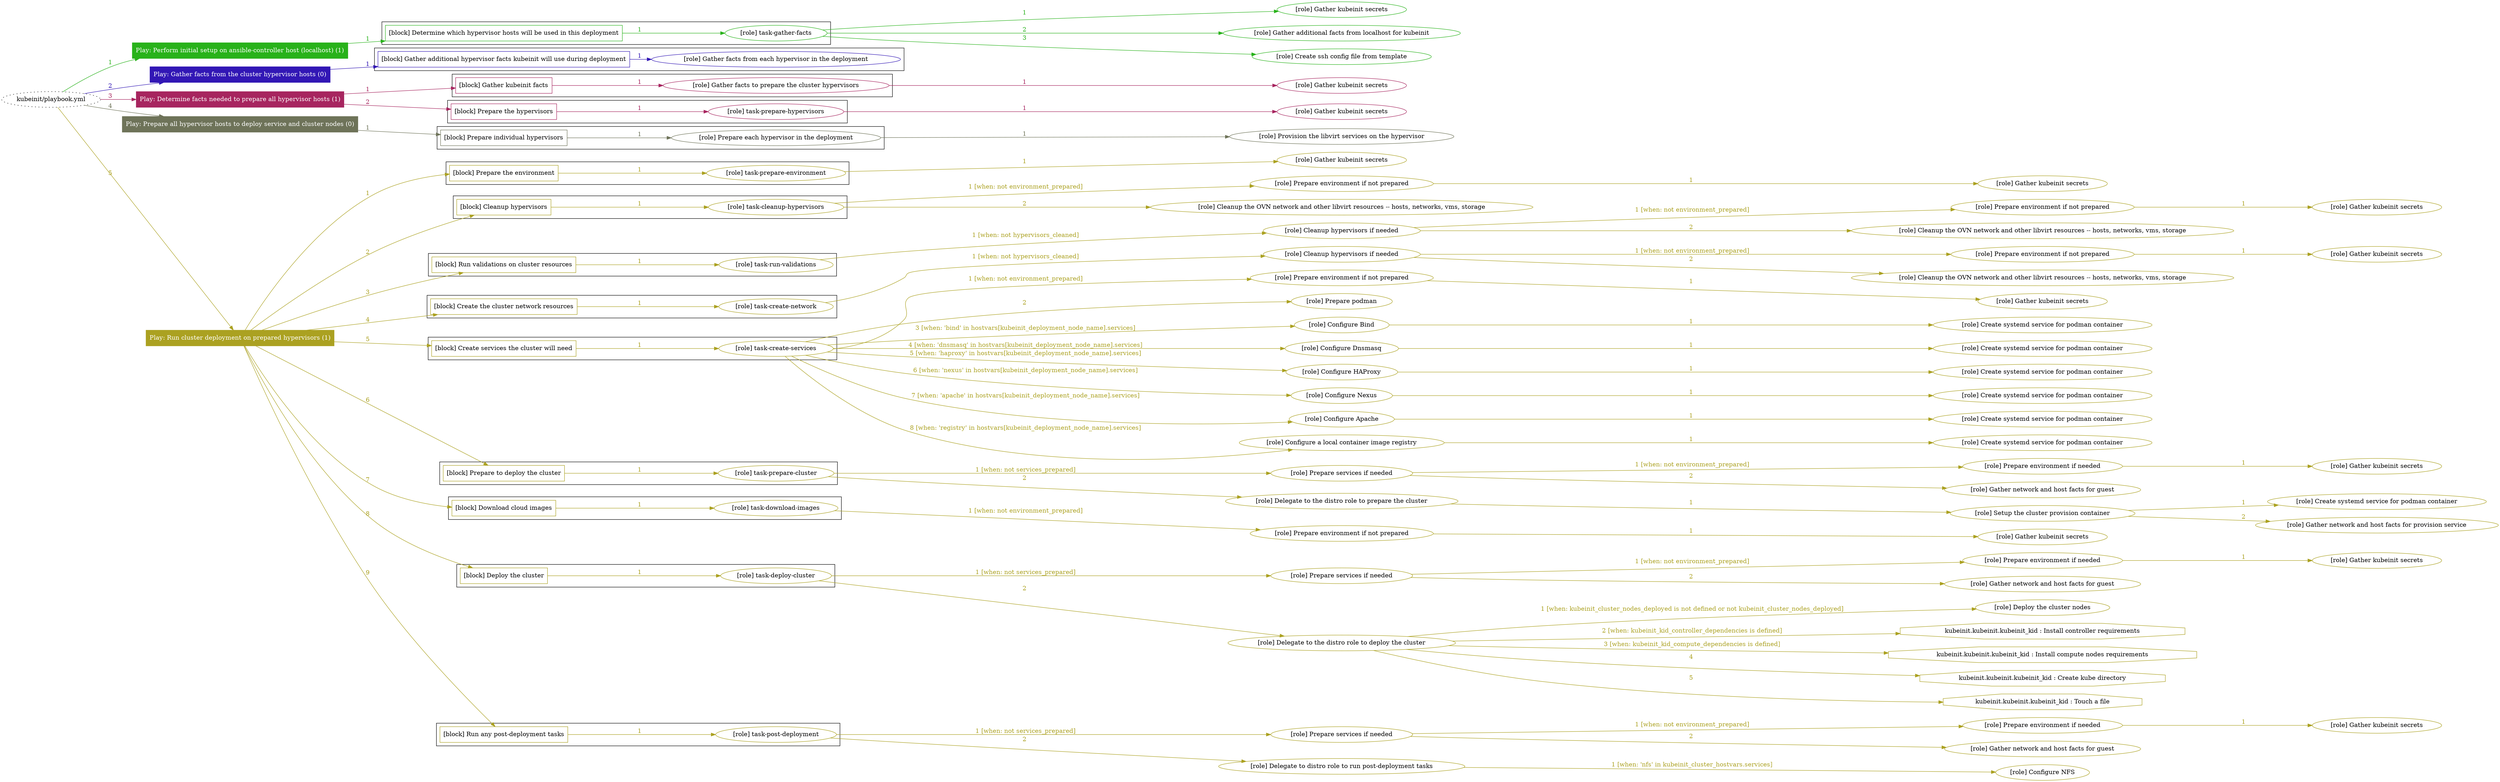 digraph {
	graph [concentrate=true ordering=in rankdir=LR ratio=fill]
	edge [esep=5 sep=10]
	"kubeinit/playbook.yml" [URL="/home/runner/work/kubeinit/kubeinit/kubeinit/playbook.yml" id=playbook_5b581096 style=dotted]
	play_78a9eec9 [label="Play: Perform initial setup on ansible-controller host (localhost) (1)" URL="/home/runner/work/kubeinit/kubeinit/kubeinit/playbook.yml" color="#28b21a" fontcolor="#ffffff" id=play_78a9eec9 shape=box style=filled tooltip=localhost]
	"kubeinit/playbook.yml" -> play_78a9eec9 [label="1 " color="#28b21a" fontcolor="#28b21a" id=edge_a016c6a4 labeltooltip="1 " tooltip="1 "]
	subgraph "Gather kubeinit secrets" {
		role_b3fc798d [label="[role] Gather kubeinit secrets" URL="/home/runner/.ansible/collections/ansible_collections/kubeinit/kubeinit/roles/kubeinit_prepare/tasks/build_hypervisors_group.yml" color="#28b21a" id=role_b3fc798d tooltip="Gather kubeinit secrets"]
	}
	subgraph "Gather additional facts from localhost for kubeinit" {
		role_6945c013 [label="[role] Gather additional facts from localhost for kubeinit" URL="/home/runner/.ansible/collections/ansible_collections/kubeinit/kubeinit/roles/kubeinit_prepare/tasks/build_hypervisors_group.yml" color="#28b21a" id=role_6945c013 tooltip="Gather additional facts from localhost for kubeinit"]
	}
	subgraph "Create ssh config file from template" {
		role_6b2ae412 [label="[role] Create ssh config file from template" URL="/home/runner/.ansible/collections/ansible_collections/kubeinit/kubeinit/roles/kubeinit_prepare/tasks/build_hypervisors_group.yml" color="#28b21a" id=role_6b2ae412 tooltip="Create ssh config file from template"]
	}
	subgraph "task-gather-facts" {
		role_506df568 [label="[role] task-gather-facts" URL="/home/runner/work/kubeinit/kubeinit/kubeinit/playbook.yml" color="#28b21a" id=role_506df568 tooltip="task-gather-facts"]
		role_506df568 -> role_b3fc798d [label="1 " color="#28b21a" fontcolor="#28b21a" id=edge_f0ff8aff labeltooltip="1 " tooltip="1 "]
		role_506df568 -> role_6945c013 [label="2 " color="#28b21a" fontcolor="#28b21a" id=edge_6ac52af3 labeltooltip="2 " tooltip="2 "]
		role_506df568 -> role_6b2ae412 [label="3 " color="#28b21a" fontcolor="#28b21a" id=edge_269cee48 labeltooltip="3 " tooltip="3 "]
	}
	subgraph "Play: Perform initial setup on ansible-controller host (localhost) (1)" {
		play_78a9eec9 -> block_12fb190a [label=1 color="#28b21a" fontcolor="#28b21a" id=edge_1ab3495e labeltooltip=1 tooltip=1]
		subgraph cluster_block_12fb190a {
			block_12fb190a [label="[block] Determine which hypervisor hosts will be used in this deployment" URL="/home/runner/work/kubeinit/kubeinit/kubeinit/playbook.yml" color="#28b21a" id=block_12fb190a labeltooltip="Determine which hypervisor hosts will be used in this deployment" shape=box tooltip="Determine which hypervisor hosts will be used in this deployment"]
			block_12fb190a -> role_506df568 [label="1 " color="#28b21a" fontcolor="#28b21a" id=edge_777e978f labeltooltip="1 " tooltip="1 "]
		}
	}
	play_96b5c7b7 [label="Play: Gather facts from the cluster hypervisor hosts (0)" URL="/home/runner/work/kubeinit/kubeinit/kubeinit/playbook.yml" color="#3217b5" fontcolor="#ffffff" id=play_96b5c7b7 shape=box style=filled tooltip="Play: Gather facts from the cluster hypervisor hosts (0)"]
	"kubeinit/playbook.yml" -> play_96b5c7b7 [label="2 " color="#3217b5" fontcolor="#3217b5" id=edge_1a54c20b labeltooltip="2 " tooltip="2 "]
	subgraph "Gather facts from each hypervisor in the deployment" {
		role_0e1d9a04 [label="[role] Gather facts from each hypervisor in the deployment" URL="/home/runner/work/kubeinit/kubeinit/kubeinit/playbook.yml" color="#3217b5" id=role_0e1d9a04 tooltip="Gather facts from each hypervisor in the deployment"]
	}
	subgraph "Play: Gather facts from the cluster hypervisor hosts (0)" {
		play_96b5c7b7 -> block_556bef47 [label=1 color="#3217b5" fontcolor="#3217b5" id=edge_f4711346 labeltooltip=1 tooltip=1]
		subgraph cluster_block_556bef47 {
			block_556bef47 [label="[block] Gather additional hypervisor facts kubeinit will use during deployment" URL="/home/runner/work/kubeinit/kubeinit/kubeinit/playbook.yml" color="#3217b5" id=block_556bef47 labeltooltip="Gather additional hypervisor facts kubeinit will use during deployment" shape=box tooltip="Gather additional hypervisor facts kubeinit will use during deployment"]
			block_556bef47 -> role_0e1d9a04 [label="1 " color="#3217b5" fontcolor="#3217b5" id=edge_07954cc4 labeltooltip="1 " tooltip="1 "]
		}
	}
	play_91d75635 [label="Play: Determine facts needed to prepare all hypervisor hosts (1)" URL="/home/runner/work/kubeinit/kubeinit/kubeinit/playbook.yml" color="#a7255f" fontcolor="#ffffff" id=play_91d75635 shape=box style=filled tooltip=localhost]
	"kubeinit/playbook.yml" -> play_91d75635 [label="3 " color="#a7255f" fontcolor="#a7255f" id=edge_55f5e4a4 labeltooltip="3 " tooltip="3 "]
	subgraph "Gather kubeinit secrets" {
		role_b28d72a4 [label="[role] Gather kubeinit secrets" URL="/home/runner/.ansible/collections/ansible_collections/kubeinit/kubeinit/roles/kubeinit_prepare/tasks/gather_kubeinit_facts.yml" color="#a7255f" id=role_b28d72a4 tooltip="Gather kubeinit secrets"]
	}
	subgraph "Gather facts to prepare the cluster hypervisors" {
		role_3467b866 [label="[role] Gather facts to prepare the cluster hypervisors" URL="/home/runner/work/kubeinit/kubeinit/kubeinit/playbook.yml" color="#a7255f" id=role_3467b866 tooltip="Gather facts to prepare the cluster hypervisors"]
		role_3467b866 -> role_b28d72a4 [label="1 " color="#a7255f" fontcolor="#a7255f" id=edge_017cc9dc labeltooltip="1 " tooltip="1 "]
	}
	subgraph "Gather kubeinit secrets" {
		role_3c7897e5 [label="[role] Gather kubeinit secrets" URL="/home/runner/.ansible/collections/ansible_collections/kubeinit/kubeinit/roles/kubeinit_prepare/tasks/gather_kubeinit_facts.yml" color="#a7255f" id=role_3c7897e5 tooltip="Gather kubeinit secrets"]
	}
	subgraph "task-prepare-hypervisors" {
		role_1484c580 [label="[role] task-prepare-hypervisors" URL="/home/runner/work/kubeinit/kubeinit/kubeinit/playbook.yml" color="#a7255f" id=role_1484c580 tooltip="task-prepare-hypervisors"]
		role_1484c580 -> role_3c7897e5 [label="1 " color="#a7255f" fontcolor="#a7255f" id=edge_9b420369 labeltooltip="1 " tooltip="1 "]
	}
	subgraph "Play: Determine facts needed to prepare all hypervisor hosts (1)" {
		play_91d75635 -> block_04d3ac9c [label=1 color="#a7255f" fontcolor="#a7255f" id=edge_909d2397 labeltooltip=1 tooltip=1]
		subgraph cluster_block_04d3ac9c {
			block_04d3ac9c [label="[block] Gather kubeinit facts" URL="/home/runner/work/kubeinit/kubeinit/kubeinit/playbook.yml" color="#a7255f" id=block_04d3ac9c labeltooltip="Gather kubeinit facts" shape=box tooltip="Gather kubeinit facts"]
			block_04d3ac9c -> role_3467b866 [label="1 " color="#a7255f" fontcolor="#a7255f" id=edge_5b531ee8 labeltooltip="1 " tooltip="1 "]
		}
		play_91d75635 -> block_0af37b8d [label=2 color="#a7255f" fontcolor="#a7255f" id=edge_44ea960c labeltooltip=2 tooltip=2]
		subgraph cluster_block_0af37b8d {
			block_0af37b8d [label="[block] Prepare the hypervisors" URL="/home/runner/work/kubeinit/kubeinit/kubeinit/playbook.yml" color="#a7255f" id=block_0af37b8d labeltooltip="Prepare the hypervisors" shape=box tooltip="Prepare the hypervisors"]
			block_0af37b8d -> role_1484c580 [label="1 " color="#a7255f" fontcolor="#a7255f" id=edge_fffea400 labeltooltip="1 " tooltip="1 "]
		}
	}
	play_8912cfca [label="Play: Prepare all hypervisor hosts to deploy service and cluster nodes (0)" URL="/home/runner/work/kubeinit/kubeinit/kubeinit/playbook.yml" color="#6e7359" fontcolor="#ffffff" id=play_8912cfca shape=box style=filled tooltip="Play: Prepare all hypervisor hosts to deploy service and cluster nodes (0)"]
	"kubeinit/playbook.yml" -> play_8912cfca [label="4 " color="#6e7359" fontcolor="#6e7359" id=edge_3fb9372e labeltooltip="4 " tooltip="4 "]
	subgraph "Provision the libvirt services on the hypervisor" {
		role_2f83cdef [label="[role] Provision the libvirt services on the hypervisor" URL="/home/runner/.ansible/collections/ansible_collections/kubeinit/kubeinit/roles/kubeinit_prepare/tasks/prepare_hypervisor.yml" color="#6e7359" id=role_2f83cdef tooltip="Provision the libvirt services on the hypervisor"]
	}
	subgraph "Prepare each hypervisor in the deployment" {
		role_c73dc0aa [label="[role] Prepare each hypervisor in the deployment" URL="/home/runner/work/kubeinit/kubeinit/kubeinit/playbook.yml" color="#6e7359" id=role_c73dc0aa tooltip="Prepare each hypervisor in the deployment"]
		role_c73dc0aa -> role_2f83cdef [label="1 " color="#6e7359" fontcolor="#6e7359" id=edge_bfb91f36 labeltooltip="1 " tooltip="1 "]
	}
	subgraph "Play: Prepare all hypervisor hosts to deploy service and cluster nodes (0)" {
		play_8912cfca -> block_15733b5d [label=1 color="#6e7359" fontcolor="#6e7359" id=edge_b16a3a1d labeltooltip=1 tooltip=1]
		subgraph cluster_block_15733b5d {
			block_15733b5d [label="[block] Prepare individual hypervisors" URL="/home/runner/work/kubeinit/kubeinit/kubeinit/playbook.yml" color="#6e7359" id=block_15733b5d labeltooltip="Prepare individual hypervisors" shape=box tooltip="Prepare individual hypervisors"]
			block_15733b5d -> role_c73dc0aa [label="1 " color="#6e7359" fontcolor="#6e7359" id=edge_f927a1a2 labeltooltip="1 " tooltip="1 "]
		}
	}
	play_c1357fc0 [label="Play: Run cluster deployment on prepared hypervisors (1)" URL="/home/runner/work/kubeinit/kubeinit/kubeinit/playbook.yml" color="#aba121" fontcolor="#ffffff" id=play_c1357fc0 shape=box style=filled tooltip=localhost]
	"kubeinit/playbook.yml" -> play_c1357fc0 [label="5 " color="#aba121" fontcolor="#aba121" id=edge_3088582c labeltooltip="5 " tooltip="5 "]
	subgraph "Gather kubeinit secrets" {
		role_09397467 [label="[role] Gather kubeinit secrets" URL="/home/runner/.ansible/collections/ansible_collections/kubeinit/kubeinit/roles/kubeinit_prepare/tasks/gather_kubeinit_facts.yml" color="#aba121" id=role_09397467 tooltip="Gather kubeinit secrets"]
	}
	subgraph "task-prepare-environment" {
		role_fca3e91e [label="[role] task-prepare-environment" URL="/home/runner/work/kubeinit/kubeinit/kubeinit/playbook.yml" color="#aba121" id=role_fca3e91e tooltip="task-prepare-environment"]
		role_fca3e91e -> role_09397467 [label="1 " color="#aba121" fontcolor="#aba121" id=edge_9020adb6 labeltooltip="1 " tooltip="1 "]
	}
	subgraph "Gather kubeinit secrets" {
		role_7f5e0ae2 [label="[role] Gather kubeinit secrets" URL="/home/runner/.ansible/collections/ansible_collections/kubeinit/kubeinit/roles/kubeinit_prepare/tasks/gather_kubeinit_facts.yml" color="#aba121" id=role_7f5e0ae2 tooltip="Gather kubeinit secrets"]
	}
	subgraph "Prepare environment if not prepared" {
		role_7b7c1927 [label="[role] Prepare environment if not prepared" URL="/home/runner/.ansible/collections/ansible_collections/kubeinit/kubeinit/roles/kubeinit_prepare/tasks/cleanup_hypervisors.yml" color="#aba121" id=role_7b7c1927 tooltip="Prepare environment if not prepared"]
		role_7b7c1927 -> role_7f5e0ae2 [label="1 " color="#aba121" fontcolor="#aba121" id=edge_e12711c3 labeltooltip="1 " tooltip="1 "]
	}
	subgraph "Cleanup the OVN network and other libvirt resources -- hosts, networks, vms, storage" {
		role_d54f639d [label="[role] Cleanup the OVN network and other libvirt resources -- hosts, networks, vms, storage" URL="/home/runner/.ansible/collections/ansible_collections/kubeinit/kubeinit/roles/kubeinit_prepare/tasks/cleanup_hypervisors.yml" color="#aba121" id=role_d54f639d tooltip="Cleanup the OVN network and other libvirt resources -- hosts, networks, vms, storage"]
	}
	subgraph "task-cleanup-hypervisors" {
		role_f1a5b77f [label="[role] task-cleanup-hypervisors" URL="/home/runner/work/kubeinit/kubeinit/kubeinit/playbook.yml" color="#aba121" id=role_f1a5b77f tooltip="task-cleanup-hypervisors"]
		role_f1a5b77f -> role_7b7c1927 [label="1 [when: not environment_prepared]" color="#aba121" fontcolor="#aba121" id=edge_995095c9 labeltooltip="1 [when: not environment_prepared]" tooltip="1 [when: not environment_prepared]"]
		role_f1a5b77f -> role_d54f639d [label="2 " color="#aba121" fontcolor="#aba121" id=edge_9801af64 labeltooltip="2 " tooltip="2 "]
	}
	subgraph "Gather kubeinit secrets" {
		role_e0835040 [label="[role] Gather kubeinit secrets" URL="/home/runner/.ansible/collections/ansible_collections/kubeinit/kubeinit/roles/kubeinit_prepare/tasks/gather_kubeinit_facts.yml" color="#aba121" id=role_e0835040 tooltip="Gather kubeinit secrets"]
	}
	subgraph "Prepare environment if not prepared" {
		role_5f7919b2 [label="[role] Prepare environment if not prepared" URL="/home/runner/.ansible/collections/ansible_collections/kubeinit/kubeinit/roles/kubeinit_prepare/tasks/cleanup_hypervisors.yml" color="#aba121" id=role_5f7919b2 tooltip="Prepare environment if not prepared"]
		role_5f7919b2 -> role_e0835040 [label="1 " color="#aba121" fontcolor="#aba121" id=edge_35fed8a6 labeltooltip="1 " tooltip="1 "]
	}
	subgraph "Cleanup the OVN network and other libvirt resources -- hosts, networks, vms, storage" {
		role_dbaf83b0 [label="[role] Cleanup the OVN network and other libvirt resources -- hosts, networks, vms, storage" URL="/home/runner/.ansible/collections/ansible_collections/kubeinit/kubeinit/roles/kubeinit_prepare/tasks/cleanup_hypervisors.yml" color="#aba121" id=role_dbaf83b0 tooltip="Cleanup the OVN network and other libvirt resources -- hosts, networks, vms, storage"]
	}
	subgraph "Cleanup hypervisors if needed" {
		role_562f0c20 [label="[role] Cleanup hypervisors if needed" URL="/home/runner/.ansible/collections/ansible_collections/kubeinit/kubeinit/roles/kubeinit_validations/tasks/main.yml" color="#aba121" id=role_562f0c20 tooltip="Cleanup hypervisors if needed"]
		role_562f0c20 -> role_5f7919b2 [label="1 [when: not environment_prepared]" color="#aba121" fontcolor="#aba121" id=edge_e25823c8 labeltooltip="1 [when: not environment_prepared]" tooltip="1 [when: not environment_prepared]"]
		role_562f0c20 -> role_dbaf83b0 [label="2 " color="#aba121" fontcolor="#aba121" id=edge_720310da labeltooltip="2 " tooltip="2 "]
	}
	subgraph "task-run-validations" {
		role_b3d2d21b [label="[role] task-run-validations" URL="/home/runner/work/kubeinit/kubeinit/kubeinit/playbook.yml" color="#aba121" id=role_b3d2d21b tooltip="task-run-validations"]
		role_b3d2d21b -> role_562f0c20 [label="1 [when: not hypervisors_cleaned]" color="#aba121" fontcolor="#aba121" id=edge_d4391bac labeltooltip="1 [when: not hypervisors_cleaned]" tooltip="1 [when: not hypervisors_cleaned]"]
	}
	subgraph "Gather kubeinit secrets" {
		role_c7400af3 [label="[role] Gather kubeinit secrets" URL="/home/runner/.ansible/collections/ansible_collections/kubeinit/kubeinit/roles/kubeinit_prepare/tasks/gather_kubeinit_facts.yml" color="#aba121" id=role_c7400af3 tooltip="Gather kubeinit secrets"]
	}
	subgraph "Prepare environment if not prepared" {
		role_16b8142f [label="[role] Prepare environment if not prepared" URL="/home/runner/.ansible/collections/ansible_collections/kubeinit/kubeinit/roles/kubeinit_prepare/tasks/cleanup_hypervisors.yml" color="#aba121" id=role_16b8142f tooltip="Prepare environment if not prepared"]
		role_16b8142f -> role_c7400af3 [label="1 " color="#aba121" fontcolor="#aba121" id=edge_57fc7793 labeltooltip="1 " tooltip="1 "]
	}
	subgraph "Cleanup the OVN network and other libvirt resources -- hosts, networks, vms, storage" {
		role_d66dc0e4 [label="[role] Cleanup the OVN network and other libvirt resources -- hosts, networks, vms, storage" URL="/home/runner/.ansible/collections/ansible_collections/kubeinit/kubeinit/roles/kubeinit_prepare/tasks/cleanup_hypervisors.yml" color="#aba121" id=role_d66dc0e4 tooltip="Cleanup the OVN network and other libvirt resources -- hosts, networks, vms, storage"]
	}
	subgraph "Cleanup hypervisors if needed" {
		role_059c0b7f [label="[role] Cleanup hypervisors if needed" URL="/home/runner/.ansible/collections/ansible_collections/kubeinit/kubeinit/roles/kubeinit_libvirt/tasks/create_network.yml" color="#aba121" id=role_059c0b7f tooltip="Cleanup hypervisors if needed"]
		role_059c0b7f -> role_16b8142f [label="1 [when: not environment_prepared]" color="#aba121" fontcolor="#aba121" id=edge_101eedda labeltooltip="1 [when: not environment_prepared]" tooltip="1 [when: not environment_prepared]"]
		role_059c0b7f -> role_d66dc0e4 [label="2 " color="#aba121" fontcolor="#aba121" id=edge_46ef93f3 labeltooltip="2 " tooltip="2 "]
	}
	subgraph "task-create-network" {
		role_2d0ceae7 [label="[role] task-create-network" URL="/home/runner/work/kubeinit/kubeinit/kubeinit/playbook.yml" color="#aba121" id=role_2d0ceae7 tooltip="task-create-network"]
		role_2d0ceae7 -> role_059c0b7f [label="1 [when: not hypervisors_cleaned]" color="#aba121" fontcolor="#aba121" id=edge_fe0ab368 labeltooltip="1 [when: not hypervisors_cleaned]" tooltip="1 [when: not hypervisors_cleaned]"]
	}
	subgraph "Gather kubeinit secrets" {
		role_3e4cbe1c [label="[role] Gather kubeinit secrets" URL="/home/runner/.ansible/collections/ansible_collections/kubeinit/kubeinit/roles/kubeinit_prepare/tasks/gather_kubeinit_facts.yml" color="#aba121" id=role_3e4cbe1c tooltip="Gather kubeinit secrets"]
	}
	subgraph "Prepare environment if not prepared" {
		role_72f6e798 [label="[role] Prepare environment if not prepared" URL="/home/runner/.ansible/collections/ansible_collections/kubeinit/kubeinit/roles/kubeinit_services/tasks/main.yml" color="#aba121" id=role_72f6e798 tooltip="Prepare environment if not prepared"]
		role_72f6e798 -> role_3e4cbe1c [label="1 " color="#aba121" fontcolor="#aba121" id=edge_75c17f41 labeltooltip="1 " tooltip="1 "]
	}
	subgraph "Prepare podman" {
		role_cf88298b [label="[role] Prepare podman" URL="/home/runner/.ansible/collections/ansible_collections/kubeinit/kubeinit/roles/kubeinit_services/tasks/00_create_service_pod.yml" color="#aba121" id=role_cf88298b tooltip="Prepare podman"]
	}
	subgraph "Create systemd service for podman container" {
		role_e31fb864 [label="[role] Create systemd service for podman container" URL="/home/runner/.ansible/collections/ansible_collections/kubeinit/kubeinit/roles/kubeinit_bind/tasks/main.yml" color="#aba121" id=role_e31fb864 tooltip="Create systemd service for podman container"]
	}
	subgraph "Configure Bind" {
		role_a740dba3 [label="[role] Configure Bind" URL="/home/runner/.ansible/collections/ansible_collections/kubeinit/kubeinit/roles/kubeinit_services/tasks/start_services_containers.yml" color="#aba121" id=role_a740dba3 tooltip="Configure Bind"]
		role_a740dba3 -> role_e31fb864 [label="1 " color="#aba121" fontcolor="#aba121" id=edge_d07a4d38 labeltooltip="1 " tooltip="1 "]
	}
	subgraph "Create systemd service for podman container" {
		role_81412c99 [label="[role] Create systemd service for podman container" URL="/home/runner/.ansible/collections/ansible_collections/kubeinit/kubeinit/roles/kubeinit_dnsmasq/tasks/main.yml" color="#aba121" id=role_81412c99 tooltip="Create systemd service for podman container"]
	}
	subgraph "Configure Dnsmasq" {
		role_498b721a [label="[role] Configure Dnsmasq" URL="/home/runner/.ansible/collections/ansible_collections/kubeinit/kubeinit/roles/kubeinit_services/tasks/start_services_containers.yml" color="#aba121" id=role_498b721a tooltip="Configure Dnsmasq"]
		role_498b721a -> role_81412c99 [label="1 " color="#aba121" fontcolor="#aba121" id=edge_8c4480bd labeltooltip="1 " tooltip="1 "]
	}
	subgraph "Create systemd service for podman container" {
		role_77ae026f [label="[role] Create systemd service for podman container" URL="/home/runner/.ansible/collections/ansible_collections/kubeinit/kubeinit/roles/kubeinit_haproxy/tasks/main.yml" color="#aba121" id=role_77ae026f tooltip="Create systemd service for podman container"]
	}
	subgraph "Configure HAProxy" {
		role_f93d2f6d [label="[role] Configure HAProxy" URL="/home/runner/.ansible/collections/ansible_collections/kubeinit/kubeinit/roles/kubeinit_services/tasks/start_services_containers.yml" color="#aba121" id=role_f93d2f6d tooltip="Configure HAProxy"]
		role_f93d2f6d -> role_77ae026f [label="1 " color="#aba121" fontcolor="#aba121" id=edge_f4ffbb90 labeltooltip="1 " tooltip="1 "]
	}
	subgraph "Create systemd service for podman container" {
		role_9a8beb59 [label="[role] Create systemd service for podman container" URL="/home/runner/.ansible/collections/ansible_collections/kubeinit/kubeinit/roles/kubeinit_nexus/tasks/main.yml" color="#aba121" id=role_9a8beb59 tooltip="Create systemd service for podman container"]
	}
	subgraph "Configure Nexus" {
		role_546b2202 [label="[role] Configure Nexus" URL="/home/runner/.ansible/collections/ansible_collections/kubeinit/kubeinit/roles/kubeinit_services/tasks/start_services_containers.yml" color="#aba121" id=role_546b2202 tooltip="Configure Nexus"]
		role_546b2202 -> role_9a8beb59 [label="1 " color="#aba121" fontcolor="#aba121" id=edge_0bfa0182 labeltooltip="1 " tooltip="1 "]
	}
	subgraph "Create systemd service for podman container" {
		role_51728d65 [label="[role] Create systemd service for podman container" URL="/home/runner/.ansible/collections/ansible_collections/kubeinit/kubeinit/roles/kubeinit_apache/tasks/main.yml" color="#aba121" id=role_51728d65 tooltip="Create systemd service for podman container"]
	}
	subgraph "Configure Apache" {
		role_6b386d3f [label="[role] Configure Apache" URL="/home/runner/.ansible/collections/ansible_collections/kubeinit/kubeinit/roles/kubeinit_services/tasks/start_services_containers.yml" color="#aba121" id=role_6b386d3f tooltip="Configure Apache"]
		role_6b386d3f -> role_51728d65 [label="1 " color="#aba121" fontcolor="#aba121" id=edge_359ed51b labeltooltip="1 " tooltip="1 "]
	}
	subgraph "Create systemd service for podman container" {
		role_0599a7cf [label="[role] Create systemd service for podman container" URL="/home/runner/.ansible/collections/ansible_collections/kubeinit/kubeinit/roles/kubeinit_registry/tasks/main.yml" color="#aba121" id=role_0599a7cf tooltip="Create systemd service for podman container"]
	}
	subgraph "Configure a local container image registry" {
		role_f37ff25c [label="[role] Configure a local container image registry" URL="/home/runner/.ansible/collections/ansible_collections/kubeinit/kubeinit/roles/kubeinit_services/tasks/start_services_containers.yml" color="#aba121" id=role_f37ff25c tooltip="Configure a local container image registry"]
		role_f37ff25c -> role_0599a7cf [label="1 " color="#aba121" fontcolor="#aba121" id=edge_1a3ec86f labeltooltip="1 " tooltip="1 "]
	}
	subgraph "task-create-services" {
		role_4292b1a5 [label="[role] task-create-services" URL="/home/runner/work/kubeinit/kubeinit/kubeinit/playbook.yml" color="#aba121" id=role_4292b1a5 tooltip="task-create-services"]
		role_4292b1a5 -> role_72f6e798 [label="1 [when: not environment_prepared]" color="#aba121" fontcolor="#aba121" id=edge_acd719f4 labeltooltip="1 [when: not environment_prepared]" tooltip="1 [when: not environment_prepared]"]
		role_4292b1a5 -> role_cf88298b [label="2 " color="#aba121" fontcolor="#aba121" id=edge_304e442e labeltooltip="2 " tooltip="2 "]
		role_4292b1a5 -> role_a740dba3 [label="3 [when: 'bind' in hostvars[kubeinit_deployment_node_name].services]" color="#aba121" fontcolor="#aba121" id=edge_1bf52404 labeltooltip="3 [when: 'bind' in hostvars[kubeinit_deployment_node_name].services]" tooltip="3 [when: 'bind' in hostvars[kubeinit_deployment_node_name].services]"]
		role_4292b1a5 -> role_498b721a [label="4 [when: 'dnsmasq' in hostvars[kubeinit_deployment_node_name].services]" color="#aba121" fontcolor="#aba121" id=edge_e6324e95 labeltooltip="4 [when: 'dnsmasq' in hostvars[kubeinit_deployment_node_name].services]" tooltip="4 [when: 'dnsmasq' in hostvars[kubeinit_deployment_node_name].services]"]
		role_4292b1a5 -> role_f93d2f6d [label="5 [when: 'haproxy' in hostvars[kubeinit_deployment_node_name].services]" color="#aba121" fontcolor="#aba121" id=edge_59861e40 labeltooltip="5 [when: 'haproxy' in hostvars[kubeinit_deployment_node_name].services]" tooltip="5 [when: 'haproxy' in hostvars[kubeinit_deployment_node_name].services]"]
		role_4292b1a5 -> role_546b2202 [label="6 [when: 'nexus' in hostvars[kubeinit_deployment_node_name].services]" color="#aba121" fontcolor="#aba121" id=edge_f0280a8c labeltooltip="6 [when: 'nexus' in hostvars[kubeinit_deployment_node_name].services]" tooltip="6 [when: 'nexus' in hostvars[kubeinit_deployment_node_name].services]"]
		role_4292b1a5 -> role_6b386d3f [label="7 [when: 'apache' in hostvars[kubeinit_deployment_node_name].services]" color="#aba121" fontcolor="#aba121" id=edge_2c327f86 labeltooltip="7 [when: 'apache' in hostvars[kubeinit_deployment_node_name].services]" tooltip="7 [when: 'apache' in hostvars[kubeinit_deployment_node_name].services]"]
		role_4292b1a5 -> role_f37ff25c [label="8 [when: 'registry' in hostvars[kubeinit_deployment_node_name].services]" color="#aba121" fontcolor="#aba121" id=edge_1739ca59 labeltooltip="8 [when: 'registry' in hostvars[kubeinit_deployment_node_name].services]" tooltip="8 [when: 'registry' in hostvars[kubeinit_deployment_node_name].services]"]
	}
	subgraph "Gather kubeinit secrets" {
		role_3409767c [label="[role] Gather kubeinit secrets" URL="/home/runner/.ansible/collections/ansible_collections/kubeinit/kubeinit/roles/kubeinit_prepare/tasks/gather_kubeinit_facts.yml" color="#aba121" id=role_3409767c tooltip="Gather kubeinit secrets"]
	}
	subgraph "Prepare environment if needed" {
		role_69b078c5 [label="[role] Prepare environment if needed" URL="/home/runner/.ansible/collections/ansible_collections/kubeinit/kubeinit/roles/kubeinit_services/tasks/prepare_services.yml" color="#aba121" id=role_69b078c5 tooltip="Prepare environment if needed"]
		role_69b078c5 -> role_3409767c [label="1 " color="#aba121" fontcolor="#aba121" id=edge_8301c6c2 labeltooltip="1 " tooltip="1 "]
	}
	subgraph "Gather network and host facts for guest" {
		role_f409b3c1 [label="[role] Gather network and host facts for guest" URL="/home/runner/.ansible/collections/ansible_collections/kubeinit/kubeinit/roles/kubeinit_services/tasks/prepare_services.yml" color="#aba121" id=role_f409b3c1 tooltip="Gather network and host facts for guest"]
	}
	subgraph "Prepare services if needed" {
		role_6d66b610 [label="[role] Prepare services if needed" URL="/home/runner/.ansible/collections/ansible_collections/kubeinit/kubeinit/roles/kubeinit_prepare/tasks/prepare_cluster.yml" color="#aba121" id=role_6d66b610 tooltip="Prepare services if needed"]
		role_6d66b610 -> role_69b078c5 [label="1 [when: not environment_prepared]" color="#aba121" fontcolor="#aba121" id=edge_53f01d9c labeltooltip="1 [when: not environment_prepared]" tooltip="1 [when: not environment_prepared]"]
		role_6d66b610 -> role_f409b3c1 [label="2 " color="#aba121" fontcolor="#aba121" id=edge_9648c74a labeltooltip="2 " tooltip="2 "]
	}
	subgraph "Create systemd service for podman container" {
		role_0c4b155d [label="[role] Create systemd service for podman container" URL="/home/runner/.ansible/collections/ansible_collections/kubeinit/kubeinit/roles/kubeinit_services/tasks/create_provision_container.yml" color="#aba121" id=role_0c4b155d tooltip="Create systemd service for podman container"]
	}
	subgraph "Gather network and host facts for provision service" {
		role_3ee06cd3 [label="[role] Gather network and host facts for provision service" URL="/home/runner/.ansible/collections/ansible_collections/kubeinit/kubeinit/roles/kubeinit_services/tasks/create_provision_container.yml" color="#aba121" id=role_3ee06cd3 tooltip="Gather network and host facts for provision service"]
	}
	subgraph "Setup the cluster provision container" {
		role_fa30f634 [label="[role] Setup the cluster provision container" URL="/home/runner/.ansible/collections/ansible_collections/kubeinit/kubeinit/roles/kubeinit_kid/tasks/prepare_cluster.yml" color="#aba121" id=role_fa30f634 tooltip="Setup the cluster provision container"]
		role_fa30f634 -> role_0c4b155d [label="1 " color="#aba121" fontcolor="#aba121" id=edge_17293b44 labeltooltip="1 " tooltip="1 "]
		role_fa30f634 -> role_3ee06cd3 [label="2 " color="#aba121" fontcolor="#aba121" id=edge_8a88c45c labeltooltip="2 " tooltip="2 "]
	}
	subgraph "Delegate to the distro role to prepare the cluster" {
		role_50d700e0 [label="[role] Delegate to the distro role to prepare the cluster" URL="/home/runner/.ansible/collections/ansible_collections/kubeinit/kubeinit/roles/kubeinit_prepare/tasks/prepare_cluster.yml" color="#aba121" id=role_50d700e0 tooltip="Delegate to the distro role to prepare the cluster"]
		role_50d700e0 -> role_fa30f634 [label="1 " color="#aba121" fontcolor="#aba121" id=edge_2c103d20 labeltooltip="1 " tooltip="1 "]
	}
	subgraph "task-prepare-cluster" {
		role_bafc3e66 [label="[role] task-prepare-cluster" URL="/home/runner/work/kubeinit/kubeinit/kubeinit/playbook.yml" color="#aba121" id=role_bafc3e66 tooltip="task-prepare-cluster"]
		role_bafc3e66 -> role_6d66b610 [label="1 [when: not services_prepared]" color="#aba121" fontcolor="#aba121" id=edge_e3c92058 labeltooltip="1 [when: not services_prepared]" tooltip="1 [when: not services_prepared]"]
		role_bafc3e66 -> role_50d700e0 [label="2 " color="#aba121" fontcolor="#aba121" id=edge_2eba8ec3 labeltooltip="2 " tooltip="2 "]
	}
	subgraph "Gather kubeinit secrets" {
		role_c54372a8 [label="[role] Gather kubeinit secrets" URL="/home/runner/.ansible/collections/ansible_collections/kubeinit/kubeinit/roles/kubeinit_prepare/tasks/gather_kubeinit_facts.yml" color="#aba121" id=role_c54372a8 tooltip="Gather kubeinit secrets"]
	}
	subgraph "Prepare environment if not prepared" {
		role_518b6a90 [label="[role] Prepare environment if not prepared" URL="/home/runner/.ansible/collections/ansible_collections/kubeinit/kubeinit/roles/kubeinit_libvirt/tasks/download_cloud_images.yml" color="#aba121" id=role_518b6a90 tooltip="Prepare environment if not prepared"]
		role_518b6a90 -> role_c54372a8 [label="1 " color="#aba121" fontcolor="#aba121" id=edge_2f96bc87 labeltooltip="1 " tooltip="1 "]
	}
	subgraph "task-download-images" {
		role_8fb19f52 [label="[role] task-download-images" URL="/home/runner/work/kubeinit/kubeinit/kubeinit/playbook.yml" color="#aba121" id=role_8fb19f52 tooltip="task-download-images"]
		role_8fb19f52 -> role_518b6a90 [label="1 [when: not environment_prepared]" color="#aba121" fontcolor="#aba121" id=edge_77864d22 labeltooltip="1 [when: not environment_prepared]" tooltip="1 [when: not environment_prepared]"]
	}
	subgraph "Gather kubeinit secrets" {
		role_da7884c5 [label="[role] Gather kubeinit secrets" URL="/home/runner/.ansible/collections/ansible_collections/kubeinit/kubeinit/roles/kubeinit_prepare/tasks/gather_kubeinit_facts.yml" color="#aba121" id=role_da7884c5 tooltip="Gather kubeinit secrets"]
	}
	subgraph "Prepare environment if needed" {
		role_63401ff0 [label="[role] Prepare environment if needed" URL="/home/runner/.ansible/collections/ansible_collections/kubeinit/kubeinit/roles/kubeinit_services/tasks/prepare_services.yml" color="#aba121" id=role_63401ff0 tooltip="Prepare environment if needed"]
		role_63401ff0 -> role_da7884c5 [label="1 " color="#aba121" fontcolor="#aba121" id=edge_f6d24f06 labeltooltip="1 " tooltip="1 "]
	}
	subgraph "Gather network and host facts for guest" {
		role_ec2f0e72 [label="[role] Gather network and host facts for guest" URL="/home/runner/.ansible/collections/ansible_collections/kubeinit/kubeinit/roles/kubeinit_services/tasks/prepare_services.yml" color="#aba121" id=role_ec2f0e72 tooltip="Gather network and host facts for guest"]
	}
	subgraph "Prepare services if needed" {
		role_7281e1f1 [label="[role] Prepare services if needed" URL="/home/runner/.ansible/collections/ansible_collections/kubeinit/kubeinit/roles/kubeinit_prepare/tasks/deploy_cluster.yml" color="#aba121" id=role_7281e1f1 tooltip="Prepare services if needed"]
		role_7281e1f1 -> role_63401ff0 [label="1 [when: not environment_prepared]" color="#aba121" fontcolor="#aba121" id=edge_8dca83f2 labeltooltip="1 [when: not environment_prepared]" tooltip="1 [when: not environment_prepared]"]
		role_7281e1f1 -> role_ec2f0e72 [label="2 " color="#aba121" fontcolor="#aba121" id=edge_7ff379cd labeltooltip="2 " tooltip="2 "]
	}
	subgraph "Deploy the cluster nodes" {
		role_ec46e15c [label="[role] Deploy the cluster nodes" URL="/home/runner/.ansible/collections/ansible_collections/kubeinit/kubeinit/roles/kubeinit_kid/tasks/main.yml" color="#aba121" id=role_ec46e15c tooltip="Deploy the cluster nodes"]
	}
	subgraph "Delegate to the distro role to deploy the cluster" {
		role_32884d3f [label="[role] Delegate to the distro role to deploy the cluster" URL="/home/runner/.ansible/collections/ansible_collections/kubeinit/kubeinit/roles/kubeinit_prepare/tasks/deploy_cluster.yml" color="#aba121" id=role_32884d3f tooltip="Delegate to the distro role to deploy the cluster"]
		role_32884d3f -> role_ec46e15c [label="1 [when: kubeinit_cluster_nodes_deployed is not defined or not kubeinit_cluster_nodes_deployed]" color="#aba121" fontcolor="#aba121" id=edge_153baece labeltooltip="1 [when: kubeinit_cluster_nodes_deployed is not defined or not kubeinit_cluster_nodes_deployed]" tooltip="1 [when: kubeinit_cluster_nodes_deployed is not defined or not kubeinit_cluster_nodes_deployed]"]
		task_166acc61 [label="kubeinit.kubeinit.kubeinit_kid : Install controller requirements" URL="/home/runner/.ansible/collections/ansible_collections/kubeinit/kubeinit/roles/kubeinit_kid/tasks/main.yml" color="#aba121" id=task_166acc61 shape=octagon tooltip="kubeinit.kubeinit.kubeinit_kid : Install controller requirements"]
		role_32884d3f -> task_166acc61 [label="2 [when: kubeinit_kid_controller_dependencies is defined]" color="#aba121" fontcolor="#aba121" id=edge_08b285d7 labeltooltip="2 [when: kubeinit_kid_controller_dependencies is defined]" tooltip="2 [when: kubeinit_kid_controller_dependencies is defined]"]
		task_76bbe862 [label="kubeinit.kubeinit.kubeinit_kid : Install compute nodes requirements" URL="/home/runner/.ansible/collections/ansible_collections/kubeinit/kubeinit/roles/kubeinit_kid/tasks/main.yml" color="#aba121" id=task_76bbe862 shape=octagon tooltip="kubeinit.kubeinit.kubeinit_kid : Install compute nodes requirements"]
		role_32884d3f -> task_76bbe862 [label="3 [when: kubeinit_kid_compute_dependencies is defined]" color="#aba121" fontcolor="#aba121" id=edge_fc568f0e labeltooltip="3 [when: kubeinit_kid_compute_dependencies is defined]" tooltip="3 [when: kubeinit_kid_compute_dependencies is defined]"]
		task_ff6c7bb4 [label="kubeinit.kubeinit.kubeinit_kid : Create kube directory" URL="/home/runner/.ansible/collections/ansible_collections/kubeinit/kubeinit/roles/kubeinit_kid/tasks/main.yml" color="#aba121" id=task_ff6c7bb4 shape=octagon tooltip="kubeinit.kubeinit.kubeinit_kid : Create kube directory"]
		role_32884d3f -> task_ff6c7bb4 [label="4 " color="#aba121" fontcolor="#aba121" id=edge_85f2ff72 labeltooltip="4 " tooltip="4 "]
		task_7222e761 [label="kubeinit.kubeinit.kubeinit_kid : Touch a file" URL="/home/runner/.ansible/collections/ansible_collections/kubeinit/kubeinit/roles/kubeinit_kid/tasks/main.yml" color="#aba121" id=task_7222e761 shape=octagon tooltip="kubeinit.kubeinit.kubeinit_kid : Touch a file"]
		role_32884d3f -> task_7222e761 [label="5 " color="#aba121" fontcolor="#aba121" id=edge_30720b8d labeltooltip="5 " tooltip="5 "]
	}
	subgraph "task-deploy-cluster" {
		role_4fadbc87 [label="[role] task-deploy-cluster" URL="/home/runner/work/kubeinit/kubeinit/kubeinit/playbook.yml" color="#aba121" id=role_4fadbc87 tooltip="task-deploy-cluster"]
		role_4fadbc87 -> role_7281e1f1 [label="1 [when: not services_prepared]" color="#aba121" fontcolor="#aba121" id=edge_19cea2b6 labeltooltip="1 [when: not services_prepared]" tooltip="1 [when: not services_prepared]"]
		role_4fadbc87 -> role_32884d3f [label="2 " color="#aba121" fontcolor="#aba121" id=edge_2c22db4e labeltooltip="2 " tooltip="2 "]
	}
	subgraph "Gather kubeinit secrets" {
		role_b6c7277d [label="[role] Gather kubeinit secrets" URL="/home/runner/.ansible/collections/ansible_collections/kubeinit/kubeinit/roles/kubeinit_prepare/tasks/gather_kubeinit_facts.yml" color="#aba121" id=role_b6c7277d tooltip="Gather kubeinit secrets"]
	}
	subgraph "Prepare environment if needed" {
		role_89d31e5f [label="[role] Prepare environment if needed" URL="/home/runner/.ansible/collections/ansible_collections/kubeinit/kubeinit/roles/kubeinit_services/tasks/prepare_services.yml" color="#aba121" id=role_89d31e5f tooltip="Prepare environment if needed"]
		role_89d31e5f -> role_b6c7277d [label="1 " color="#aba121" fontcolor="#aba121" id=edge_c74c2e5e labeltooltip="1 " tooltip="1 "]
	}
	subgraph "Gather network and host facts for guest" {
		role_8f9f8776 [label="[role] Gather network and host facts for guest" URL="/home/runner/.ansible/collections/ansible_collections/kubeinit/kubeinit/roles/kubeinit_services/tasks/prepare_services.yml" color="#aba121" id=role_8f9f8776 tooltip="Gather network and host facts for guest"]
	}
	subgraph "Prepare services if needed" {
		role_74908d32 [label="[role] Prepare services if needed" URL="/home/runner/.ansible/collections/ansible_collections/kubeinit/kubeinit/roles/kubeinit_prepare/tasks/post_deployment.yml" color="#aba121" id=role_74908d32 tooltip="Prepare services if needed"]
		role_74908d32 -> role_89d31e5f [label="1 [when: not environment_prepared]" color="#aba121" fontcolor="#aba121" id=edge_dbbb0b01 labeltooltip="1 [when: not environment_prepared]" tooltip="1 [when: not environment_prepared]"]
		role_74908d32 -> role_8f9f8776 [label="2 " color="#aba121" fontcolor="#aba121" id=edge_71497532 labeltooltip="2 " tooltip="2 "]
	}
	subgraph "Configure NFS" {
		role_fde106a0 [label="[role] Configure NFS" URL="/home/runner/.ansible/collections/ansible_collections/kubeinit/kubeinit/roles/kubeinit_kid/tasks/post_deployment_tasks.yml" color="#aba121" id=role_fde106a0 tooltip="Configure NFS"]
	}
	subgraph "Delegate to distro role to run post-deployment tasks" {
		role_3bf87cc6 [label="[role] Delegate to distro role to run post-deployment tasks" URL="/home/runner/.ansible/collections/ansible_collections/kubeinit/kubeinit/roles/kubeinit_prepare/tasks/post_deployment.yml" color="#aba121" id=role_3bf87cc6 tooltip="Delegate to distro role to run post-deployment tasks"]
		role_3bf87cc6 -> role_fde106a0 [label="1 [when: 'nfs' in kubeinit_cluster_hostvars.services]" color="#aba121" fontcolor="#aba121" id=edge_ade7d63d labeltooltip="1 [when: 'nfs' in kubeinit_cluster_hostvars.services]" tooltip="1 [when: 'nfs' in kubeinit_cluster_hostvars.services]"]
	}
	subgraph "task-post-deployment" {
		role_fb9c2e47 [label="[role] task-post-deployment" URL="/home/runner/work/kubeinit/kubeinit/kubeinit/playbook.yml" color="#aba121" id=role_fb9c2e47 tooltip="task-post-deployment"]
		role_fb9c2e47 -> role_74908d32 [label="1 [when: not services_prepared]" color="#aba121" fontcolor="#aba121" id=edge_6fcb60d4 labeltooltip="1 [when: not services_prepared]" tooltip="1 [when: not services_prepared]"]
		role_fb9c2e47 -> role_3bf87cc6 [label="2 " color="#aba121" fontcolor="#aba121" id=edge_5a620c69 labeltooltip="2 " tooltip="2 "]
	}
	subgraph "Play: Run cluster deployment on prepared hypervisors (1)" {
		play_c1357fc0 -> block_8fa91d86 [label=1 color="#aba121" fontcolor="#aba121" id=edge_a6990665 labeltooltip=1 tooltip=1]
		subgraph cluster_block_8fa91d86 {
			block_8fa91d86 [label="[block] Prepare the environment" URL="/home/runner/work/kubeinit/kubeinit/kubeinit/playbook.yml" color="#aba121" id=block_8fa91d86 labeltooltip="Prepare the environment" shape=box tooltip="Prepare the environment"]
			block_8fa91d86 -> role_fca3e91e [label="1 " color="#aba121" fontcolor="#aba121" id=edge_2795bd19 labeltooltip="1 " tooltip="1 "]
		}
		play_c1357fc0 -> block_83aeeacd [label=2 color="#aba121" fontcolor="#aba121" id=edge_669e337c labeltooltip=2 tooltip=2]
		subgraph cluster_block_83aeeacd {
			block_83aeeacd [label="[block] Cleanup hypervisors" URL="/home/runner/work/kubeinit/kubeinit/kubeinit/playbook.yml" color="#aba121" id=block_83aeeacd labeltooltip="Cleanup hypervisors" shape=box tooltip="Cleanup hypervisors"]
			block_83aeeacd -> role_f1a5b77f [label="1 " color="#aba121" fontcolor="#aba121" id=edge_73d53f94 labeltooltip="1 " tooltip="1 "]
		}
		play_c1357fc0 -> block_63f35edb [label=3 color="#aba121" fontcolor="#aba121" id=edge_4ec0d8cb labeltooltip=3 tooltip=3]
		subgraph cluster_block_63f35edb {
			block_63f35edb [label="[block] Run validations on cluster resources" URL="/home/runner/work/kubeinit/kubeinit/kubeinit/playbook.yml" color="#aba121" id=block_63f35edb labeltooltip="Run validations on cluster resources" shape=box tooltip="Run validations on cluster resources"]
			block_63f35edb -> role_b3d2d21b [label="1 " color="#aba121" fontcolor="#aba121" id=edge_a4710c0b labeltooltip="1 " tooltip="1 "]
		}
		play_c1357fc0 -> block_6a6af899 [label=4 color="#aba121" fontcolor="#aba121" id=edge_3e834601 labeltooltip=4 tooltip=4]
		subgraph cluster_block_6a6af899 {
			block_6a6af899 [label="[block] Create the cluster network resources" URL="/home/runner/work/kubeinit/kubeinit/kubeinit/playbook.yml" color="#aba121" id=block_6a6af899 labeltooltip="Create the cluster network resources" shape=box tooltip="Create the cluster network resources"]
			block_6a6af899 -> role_2d0ceae7 [label="1 " color="#aba121" fontcolor="#aba121" id=edge_ba70b452 labeltooltip="1 " tooltip="1 "]
		}
		play_c1357fc0 -> block_67f2a69c [label=5 color="#aba121" fontcolor="#aba121" id=edge_6ed299ba labeltooltip=5 tooltip=5]
		subgraph cluster_block_67f2a69c {
			block_67f2a69c [label="[block] Create services the cluster will need" URL="/home/runner/work/kubeinit/kubeinit/kubeinit/playbook.yml" color="#aba121" id=block_67f2a69c labeltooltip="Create services the cluster will need" shape=box tooltip="Create services the cluster will need"]
			block_67f2a69c -> role_4292b1a5 [label="1 " color="#aba121" fontcolor="#aba121" id=edge_fe1cfd8c labeltooltip="1 " tooltip="1 "]
		}
		play_c1357fc0 -> block_dbf679a6 [label=6 color="#aba121" fontcolor="#aba121" id=edge_b1f2d9c8 labeltooltip=6 tooltip=6]
		subgraph cluster_block_dbf679a6 {
			block_dbf679a6 [label="[block] Prepare to deploy the cluster" URL="/home/runner/work/kubeinit/kubeinit/kubeinit/playbook.yml" color="#aba121" id=block_dbf679a6 labeltooltip="Prepare to deploy the cluster" shape=box tooltip="Prepare to deploy the cluster"]
			block_dbf679a6 -> role_bafc3e66 [label="1 " color="#aba121" fontcolor="#aba121" id=edge_37ca9863 labeltooltip="1 " tooltip="1 "]
		}
		play_c1357fc0 -> block_4cb47225 [label=7 color="#aba121" fontcolor="#aba121" id=edge_869084d8 labeltooltip=7 tooltip=7]
		subgraph cluster_block_4cb47225 {
			block_4cb47225 [label="[block] Download cloud images" URL="/home/runner/work/kubeinit/kubeinit/kubeinit/playbook.yml" color="#aba121" id=block_4cb47225 labeltooltip="Download cloud images" shape=box tooltip="Download cloud images"]
			block_4cb47225 -> role_8fb19f52 [label="1 " color="#aba121" fontcolor="#aba121" id=edge_b530d2db labeltooltip="1 " tooltip="1 "]
		}
		play_c1357fc0 -> block_33a76f3c [label=8 color="#aba121" fontcolor="#aba121" id=edge_6e9100dd labeltooltip=8 tooltip=8]
		subgraph cluster_block_33a76f3c {
			block_33a76f3c [label="[block] Deploy the cluster" URL="/home/runner/work/kubeinit/kubeinit/kubeinit/playbook.yml" color="#aba121" id=block_33a76f3c labeltooltip="Deploy the cluster" shape=box tooltip="Deploy the cluster"]
			block_33a76f3c -> role_4fadbc87 [label="1 " color="#aba121" fontcolor="#aba121" id=edge_6dddf3b2 labeltooltip="1 " tooltip="1 "]
		}
		play_c1357fc0 -> block_0ffb7b95 [label=9 color="#aba121" fontcolor="#aba121" id=edge_9350e79d labeltooltip=9 tooltip=9]
		subgraph cluster_block_0ffb7b95 {
			block_0ffb7b95 [label="[block] Run any post-deployment tasks" URL="/home/runner/work/kubeinit/kubeinit/kubeinit/playbook.yml" color="#aba121" id=block_0ffb7b95 labeltooltip="Run any post-deployment tasks" shape=box tooltip="Run any post-deployment tasks"]
			block_0ffb7b95 -> role_fb9c2e47 [label="1 " color="#aba121" fontcolor="#aba121" id=edge_5c75175f labeltooltip="1 " tooltip="1 "]
		}
	}
}
